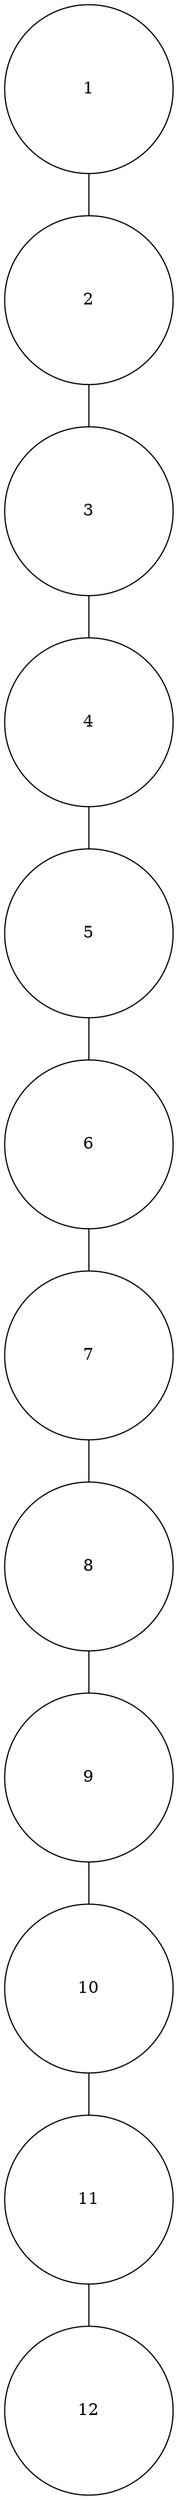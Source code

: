 graph G {
	1 [pos="82,76!", width=2.0, height=2.0, fixedsize=true];
	2 [pos="96,44!", width=2.0, height=2.0, fixedsize=true];
	3 [pos="50,5!", width=2.0, height=2.0, fixedsize=true];
	4 [pos="49,8!", width=2.0, height=2.0, fixedsize=true];
	5 [pos="13,7!", width=2.0, height=2.0, fixedsize=true];
	6 [pos="29,89!", width=2.0, height=2.0, fixedsize=true];
	7 [pos="58,30!", width=2.0, height=2.0, fixedsize=true];
	8 [pos="84,39!", width=2.0, height=2.0, fixedsize=true];
	9 [pos="14,24!", width=2.0, height=2.0, fixedsize=true];
	10 [pos="2,39!", width=2.0, height=2.0, fixedsize=true];
	11 [pos="3,82!", width=2.0, height=2.0, fixedsize=true];
	12 [pos="5,10!", width=2.0, height=2.0, fixedsize=true];
	1 -- 2
	2 -- 3
	3 -- 4
	4 -- 5
	5 -- 6
	6 -- 7
	7 -- 8
	8 -- 9
	9 -- 10
	10 -- 11
	11 -- 12
}
